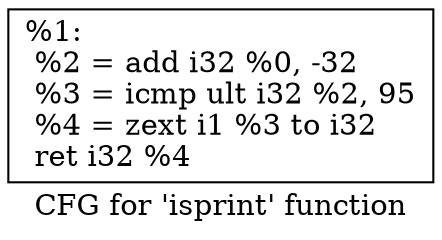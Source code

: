 digraph "CFG for 'isprint' function" {
	label="CFG for 'isprint' function";

	Node0x1d1cff0 [shape=record,label="{%1:\l  %2 = add i32 %0, -32\l  %3 = icmp ult i32 %2, 95\l  %4 = zext i1 %3 to i32\l  ret i32 %4\l}"];
}
